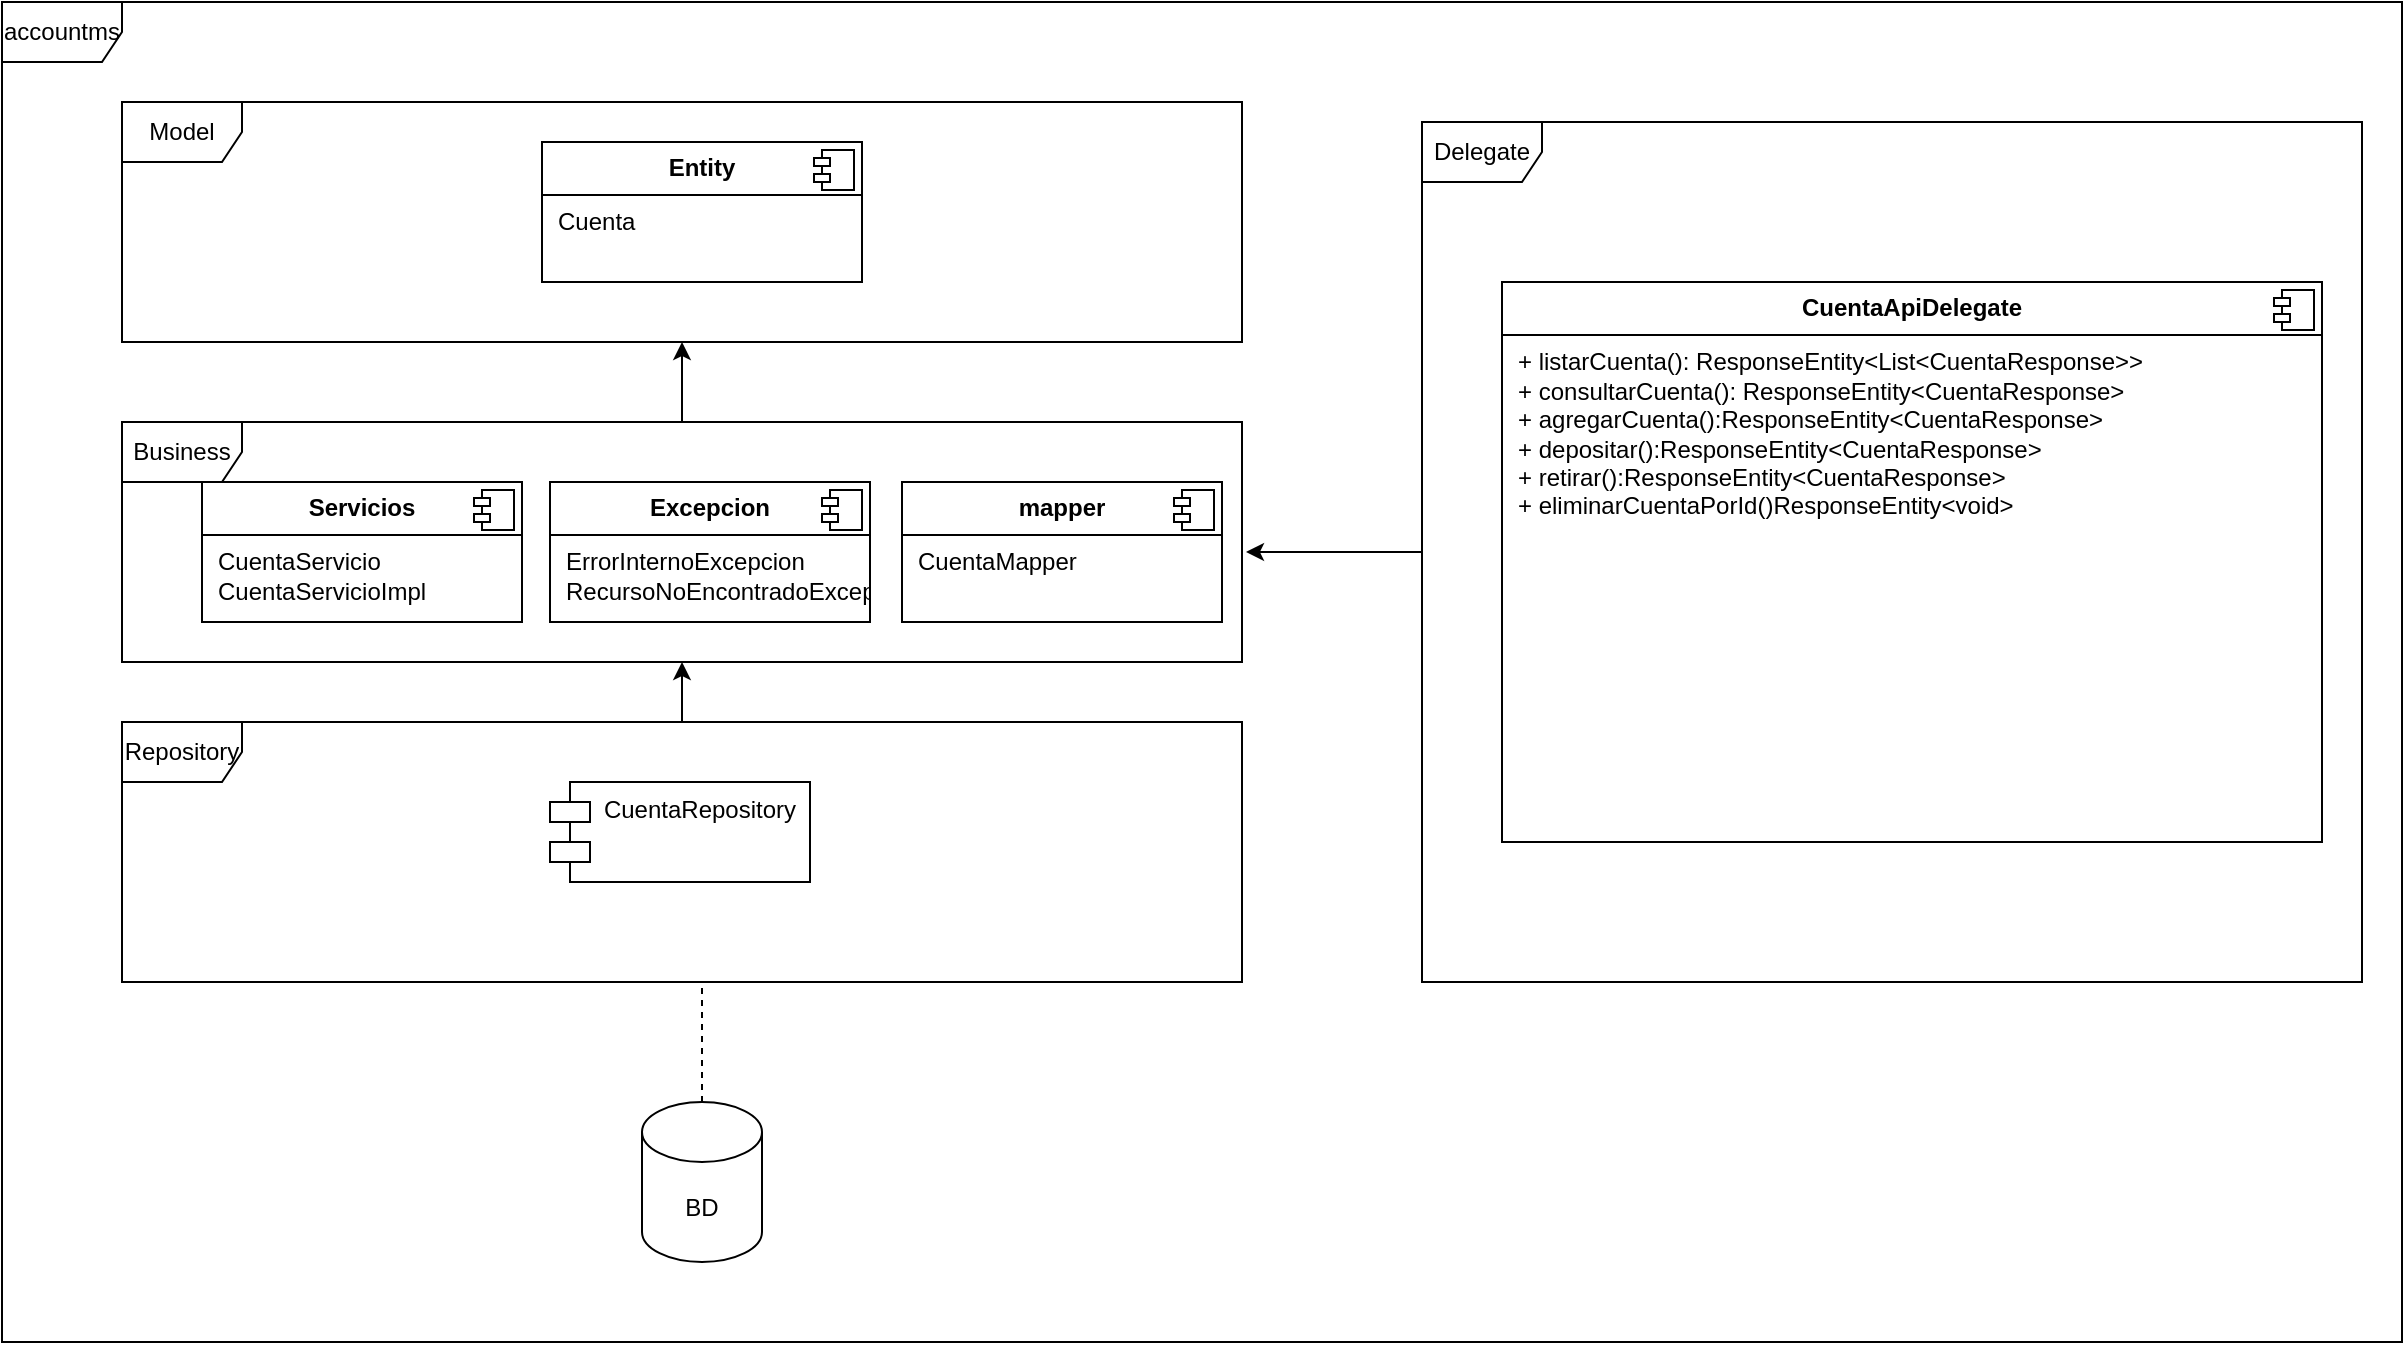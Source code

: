 <mxfile version="24.7.8">
  <diagram name="Página-1" id="5yZudgAp1VaWM4LjJgbp">
    <mxGraphModel dx="2074" dy="1238" grid="1" gridSize="10" guides="1" tooltips="1" connect="1" arrows="1" fold="1" page="1" pageScale="1" pageWidth="827" pageHeight="1169" math="0" shadow="0">
      <root>
        <mxCell id="0" />
        <mxCell id="1" parent="0" />
        <mxCell id="eYUHVzfx-bP7fP3mW7RO-1" value="accountms" style="shape=umlFrame;whiteSpace=wrap;html=1;pointerEvents=0;" vertex="1" parent="1">
          <mxGeometry x="30" y="40" width="1200" height="670" as="geometry" />
        </mxCell>
        <mxCell id="eYUHVzfx-bP7fP3mW7RO-2" value="Business" style="shape=umlFrame;whiteSpace=wrap;html=1;pointerEvents=0;" vertex="1" parent="1">
          <mxGeometry x="90" y="250" width="560" height="120" as="geometry" />
        </mxCell>
        <mxCell id="eYUHVzfx-bP7fP3mW7RO-3" value="Model" style="shape=umlFrame;whiteSpace=wrap;html=1;pointerEvents=0;" vertex="1" parent="1">
          <mxGeometry x="90" y="90" width="560" height="120" as="geometry" />
        </mxCell>
        <mxCell id="eYUHVzfx-bP7fP3mW7RO-4" value="Repository" style="shape=umlFrame;whiteSpace=wrap;html=1;pointerEvents=0;" vertex="1" parent="1">
          <mxGeometry x="90" y="400" width="560" height="130" as="geometry" />
        </mxCell>
        <mxCell id="eYUHVzfx-bP7fP3mW7RO-5" value="BD" style="shape=cylinder3;whiteSpace=wrap;html=1;boundedLbl=1;backgroundOutline=1;size=15;" vertex="1" parent="1">
          <mxGeometry x="350" y="590" width="60" height="80" as="geometry" />
        </mxCell>
        <mxCell id="eYUHVzfx-bP7fP3mW7RO-6" value="&lt;p style=&quot;margin:0px;margin-top:6px;text-align:center;&quot;&gt;&lt;b&gt;Servicios&lt;/b&gt;&lt;/p&gt;&lt;hr size=&quot;1&quot; style=&quot;border-style:solid;&quot;&gt;&lt;p style=&quot;margin:0px;margin-left:8px;&quot;&gt;CuentaServicio&lt;/p&gt;&lt;p style=&quot;margin:0px;margin-left:8px;&quot;&gt;CuentaServicioImpl&lt;/p&gt;" style="align=left;overflow=fill;html=1;dropTarget=0;whiteSpace=wrap;" vertex="1" parent="1">
          <mxGeometry x="130" y="280" width="160" height="70" as="geometry" />
        </mxCell>
        <mxCell id="eYUHVzfx-bP7fP3mW7RO-7" value="" style="shape=component;jettyWidth=8;jettyHeight=4;" vertex="1" parent="eYUHVzfx-bP7fP3mW7RO-6">
          <mxGeometry x="1" width="20" height="20" relative="1" as="geometry">
            <mxPoint x="-24" y="4" as="offset" />
          </mxGeometry>
        </mxCell>
        <mxCell id="eYUHVzfx-bP7fP3mW7RO-8" value="&lt;p style=&quot;margin:0px;margin-top:6px;text-align:center;&quot;&gt;&lt;b&gt;Excepcion&lt;/b&gt;&lt;/p&gt;&lt;hr size=&quot;1&quot; style=&quot;border-style:solid;&quot;&gt;&lt;p style=&quot;margin:0px;margin-left:8px;&quot;&gt;ErrorInternoExcepcion&lt;br&gt;RecursoNoEncontradoExcepcion&lt;/p&gt;" style="align=left;overflow=fill;html=1;dropTarget=0;whiteSpace=wrap;" vertex="1" parent="1">
          <mxGeometry x="304" y="280" width="160" height="70" as="geometry" />
        </mxCell>
        <mxCell id="eYUHVzfx-bP7fP3mW7RO-9" value="" style="shape=component;jettyWidth=8;jettyHeight=4;" vertex="1" parent="eYUHVzfx-bP7fP3mW7RO-8">
          <mxGeometry x="1" width="20" height="20" relative="1" as="geometry">
            <mxPoint x="-24" y="4" as="offset" />
          </mxGeometry>
        </mxCell>
        <mxCell id="eYUHVzfx-bP7fP3mW7RO-10" value="&lt;p style=&quot;margin:0px;margin-top:6px;text-align:center;&quot;&gt;&lt;b&gt;mapper&lt;/b&gt;&lt;/p&gt;&lt;hr size=&quot;1&quot; style=&quot;border-style:solid;&quot;&gt;&lt;p style=&quot;margin:0px;margin-left:8px;&quot;&gt;CuentaMapper&lt;/p&gt;" style="align=left;overflow=fill;html=1;dropTarget=0;whiteSpace=wrap;" vertex="1" parent="1">
          <mxGeometry x="480" y="280" width="160" height="70" as="geometry" />
        </mxCell>
        <mxCell id="eYUHVzfx-bP7fP3mW7RO-11" value="" style="shape=component;jettyWidth=8;jettyHeight=4;" vertex="1" parent="eYUHVzfx-bP7fP3mW7RO-10">
          <mxGeometry x="1" width="20" height="20" relative="1" as="geometry">
            <mxPoint x="-24" y="4" as="offset" />
          </mxGeometry>
        </mxCell>
        <mxCell id="eYUHVzfx-bP7fP3mW7RO-12" value="" style="endArrow=none;dashed=1;html=1;rounded=0;exitX=0.5;exitY=0;exitDx=0;exitDy=0;exitPerimeter=0;" edge="1" parent="1" source="eYUHVzfx-bP7fP3mW7RO-5">
          <mxGeometry width="50" height="50" relative="1" as="geometry">
            <mxPoint x="390" y="640" as="sourcePoint" />
            <mxPoint x="380" y="530" as="targetPoint" />
          </mxGeometry>
        </mxCell>
        <mxCell id="eYUHVzfx-bP7fP3mW7RO-13" value="CuentaRepository" style="shape=module;align=left;spacingLeft=20;align=center;verticalAlign=top;whiteSpace=wrap;html=1;" vertex="1" parent="1">
          <mxGeometry x="304" y="430" width="130" height="50" as="geometry" />
        </mxCell>
        <mxCell id="eYUHVzfx-bP7fP3mW7RO-14" value="&lt;p style=&quot;margin:0px;margin-top:6px;text-align:center;&quot;&gt;&lt;b&gt;Entity&lt;/b&gt;&lt;/p&gt;&lt;hr size=&quot;1&quot; style=&quot;border-style:solid;&quot;&gt;&lt;p style=&quot;margin:0px;margin-left:8px;&quot;&gt;Cuenta&lt;/p&gt;" style="align=left;overflow=fill;html=1;dropTarget=0;whiteSpace=wrap;" vertex="1" parent="1">
          <mxGeometry x="300" y="110" width="160" height="70" as="geometry" />
        </mxCell>
        <mxCell id="eYUHVzfx-bP7fP3mW7RO-15" value="" style="shape=component;jettyWidth=8;jettyHeight=4;" vertex="1" parent="eYUHVzfx-bP7fP3mW7RO-14">
          <mxGeometry x="1" width="20" height="20" relative="1" as="geometry">
            <mxPoint x="-24" y="4" as="offset" />
          </mxGeometry>
        </mxCell>
        <mxCell id="eYUHVzfx-bP7fP3mW7RO-16" style="edgeStyle=orthogonalEdgeStyle;rounded=0;orthogonalLoop=1;jettySize=auto;html=1;entryX=0.5;entryY=1;entryDx=0;entryDy=0;entryPerimeter=0;" edge="1" parent="1" source="eYUHVzfx-bP7fP3mW7RO-4" target="eYUHVzfx-bP7fP3mW7RO-2">
          <mxGeometry relative="1" as="geometry" />
        </mxCell>
        <mxCell id="eYUHVzfx-bP7fP3mW7RO-17" style="edgeStyle=orthogonalEdgeStyle;rounded=0;orthogonalLoop=1;jettySize=auto;html=1;entryX=0.5;entryY=1;entryDx=0;entryDy=0;entryPerimeter=0;" edge="1" parent="1" source="eYUHVzfx-bP7fP3mW7RO-2" target="eYUHVzfx-bP7fP3mW7RO-3">
          <mxGeometry relative="1" as="geometry" />
        </mxCell>
        <mxCell id="eYUHVzfx-bP7fP3mW7RO-18" value="Delegate" style="shape=umlFrame;whiteSpace=wrap;html=1;pointerEvents=0;" vertex="1" parent="1">
          <mxGeometry x="740" y="100" width="470" height="430" as="geometry" />
        </mxCell>
        <mxCell id="eYUHVzfx-bP7fP3mW7RO-19" value="&lt;p style=&quot;margin:0px;margin-top:6px;text-align:center;&quot;&gt;&lt;b&gt;CuentaApiDelegate&lt;/b&gt;&lt;/p&gt;&lt;hr size=&quot;1&quot; style=&quot;border-style:solid;&quot;&gt;&lt;p style=&quot;margin:0px;margin-left:8px;&quot;&gt;+ listarCuenta(): ResponseEntity&amp;lt;List&amp;lt;CuentaResponse&amp;gt;&amp;gt;&lt;br&gt;+ consultarCuenta(): ResponseEntity&amp;lt;CuentaResponse&amp;gt;&lt;/p&gt;&lt;p style=&quot;margin:0px;margin-left:8px;&quot;&gt;+ agregarCuenta():&lt;span style=&quot;background-color: initial;&quot;&gt;ResponseEntity&amp;lt;&lt;/span&gt;CuentaResponse&lt;span style=&quot;background-color: initial;&quot;&gt;&amp;gt;&lt;/span&gt;&lt;/p&gt;&lt;p style=&quot;margin:0px;margin-left:8px;&quot;&gt;+ depositar():&lt;span style=&quot;background-color: initial;&quot;&gt;ResponseEntity&amp;lt;&lt;/span&gt;CuentaResponse&lt;span style=&quot;background-color: initial;&quot;&gt;&amp;gt;&lt;/span&gt;&lt;/p&gt;&lt;p style=&quot;margin:0px;margin-left:8px;&quot;&gt;+ retirar():&lt;span style=&quot;background-color: initial;&quot;&gt;ResponseEntity&amp;lt;&lt;/span&gt;CuentaResponse&lt;span style=&quot;background-color: initial;&quot;&gt;&amp;gt;&lt;/span&gt;&lt;span style=&quot;background-color: initial;&quot;&gt;&lt;br&gt;&lt;/span&gt;&lt;/p&gt;&lt;p style=&quot;margin:0px;margin-left:8px;&quot;&gt;+ eliminarCuentaPorId()&lt;span style=&quot;background-color: initial;&quot;&gt;ResponseEntity&amp;lt;void&amp;gt;&lt;/span&gt;&lt;/p&gt;" style="align=left;overflow=fill;html=1;dropTarget=0;whiteSpace=wrap;" vertex="1" parent="1">
          <mxGeometry x="780" y="180" width="410" height="280" as="geometry" />
        </mxCell>
        <mxCell id="eYUHVzfx-bP7fP3mW7RO-20" value="" style="shape=component;jettyWidth=8;jettyHeight=4;" vertex="1" parent="eYUHVzfx-bP7fP3mW7RO-19">
          <mxGeometry x="1" width="20" height="20" relative="1" as="geometry">
            <mxPoint x="-24" y="4" as="offset" />
          </mxGeometry>
        </mxCell>
        <mxCell id="eYUHVzfx-bP7fP3mW7RO-21" style="edgeStyle=orthogonalEdgeStyle;rounded=0;orthogonalLoop=1;jettySize=auto;html=1;" edge="1" parent="1" source="eYUHVzfx-bP7fP3mW7RO-18">
          <mxGeometry relative="1" as="geometry">
            <mxPoint x="652" y="315" as="targetPoint" />
          </mxGeometry>
        </mxCell>
      </root>
    </mxGraphModel>
  </diagram>
</mxfile>
